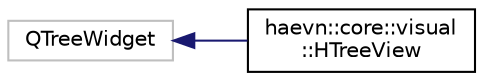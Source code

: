 digraph "Graphical Class Hierarchy"
{
 // LATEX_PDF_SIZE
  edge [fontname="Helvetica",fontsize="10",labelfontname="Helvetica",labelfontsize="10"];
  node [fontname="Helvetica",fontsize="10",shape=record];
  rankdir="LR";
  Node20 [label="QTreeWidget",height=0.2,width=0.4,color="grey75", fillcolor="white", style="filled",tooltip=" "];
  Node20 -> Node0 [dir="back",color="midnightblue",fontsize="10",style="solid",fontname="Helvetica"];
  Node0 [label="haevn::core::visual\l::HTreeView",height=0.2,width=0.4,color="black", fillcolor="white", style="filled",URL="$classhaevn_1_1core_1_1visual_1_1_h_tree_view.html",tooltip="This class is a custom implementation of a QTreeWidget. It is used to enable drag and drop operation...."];
}

